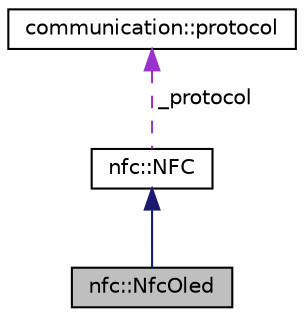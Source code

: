 digraph "nfc::NfcOled"
{
  edge [fontname="Helvetica",fontsize="10",labelfontname="Helvetica",labelfontsize="10"];
  node [fontname="Helvetica",fontsize="10",shape=record];
  Node2 [label="nfc::NfcOled",height=0.2,width=0.4,color="black", fillcolor="grey75", style="filled", fontcolor="black"];
  Node3 -> Node2 [dir="back",color="midnightblue",fontsize="10",style="solid"];
  Node3 [label="nfc::NFC",height=0.2,width=0.4,color="black", fillcolor="white", style="filled",URL="$classnfc_1_1NFC.html"];
  Node4 -> Node3 [dir="back",color="darkorchid3",fontsize="10",style="dashed",label=" _protocol" ];
  Node4 [label="communication::protocol",height=0.2,width=0.4,color="black", fillcolor="white", style="filled",URL="$classcommunication_1_1protocol.html",tooltip="Abstract protocol class. "];
}
